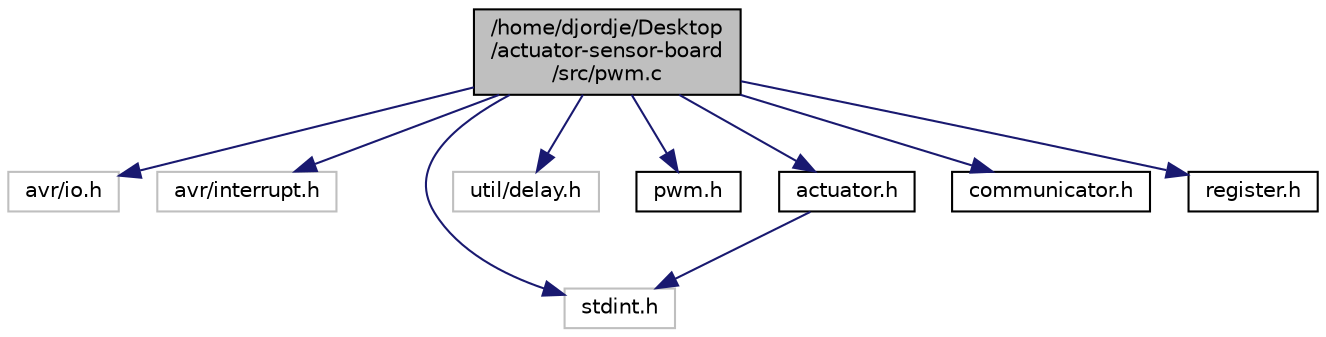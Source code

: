 digraph "/home/djordje/Desktop/actuator-sensor-board/src/pwm.c"
{
  edge [fontname="Helvetica",fontsize="10",labelfontname="Helvetica",labelfontsize="10"];
  node [fontname="Helvetica",fontsize="10",shape=record];
  Node0 [label="/home/djordje/Desktop\l/actuator-sensor-board\l/src/pwm.c",height=0.2,width=0.4,color="black", fillcolor="grey75", style="filled", fontcolor="black"];
  Node0 -> Node1 [color="midnightblue",fontsize="10",style="solid",fontname="Helvetica"];
  Node1 [label="avr/io.h",height=0.2,width=0.4,color="grey75", fillcolor="white", style="filled"];
  Node0 -> Node2 [color="midnightblue",fontsize="10",style="solid",fontname="Helvetica"];
  Node2 [label="avr/interrupt.h",height=0.2,width=0.4,color="grey75", fillcolor="white", style="filled"];
  Node0 -> Node3 [color="midnightblue",fontsize="10",style="solid",fontname="Helvetica"];
  Node3 [label="stdint.h",height=0.2,width=0.4,color="grey75", fillcolor="white", style="filled"];
  Node0 -> Node4 [color="midnightblue",fontsize="10",style="solid",fontname="Helvetica"];
  Node4 [label="util/delay.h",height=0.2,width=0.4,color="grey75", fillcolor="white", style="filled"];
  Node0 -> Node5 [color="midnightblue",fontsize="10",style="solid",fontname="Helvetica"];
  Node5 [label="pwm.h",height=0.2,width=0.4,color="black", fillcolor="white", style="filled",URL="$pwm_8h.html"];
  Node0 -> Node6 [color="midnightblue",fontsize="10",style="solid",fontname="Helvetica"];
  Node6 [label="actuator.h",height=0.2,width=0.4,color="black", fillcolor="white", style="filled",URL="$actuator_8h_source.html"];
  Node6 -> Node3 [color="midnightblue",fontsize="10",style="solid",fontname="Helvetica"];
  Node0 -> Node7 [color="midnightblue",fontsize="10",style="solid",fontname="Helvetica"];
  Node7 [label="communicator.h",height=0.2,width=0.4,color="black", fillcolor="white", style="filled",URL="$communicator_8h_source.html"];
  Node0 -> Node8 [color="midnightblue",fontsize="10",style="solid",fontname="Helvetica"];
  Node8 [label="register.h",height=0.2,width=0.4,color="black", fillcolor="white", style="filled",URL="$register_8h.html"];
}
